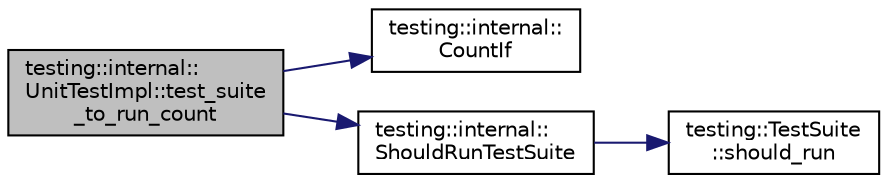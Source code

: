 digraph "testing::internal::UnitTestImpl::test_suite_to_run_count"
{
 // LATEX_PDF_SIZE
  bgcolor="transparent";
  edge [fontname="Helvetica",fontsize="10",labelfontname="Helvetica",labelfontsize="10"];
  node [fontname="Helvetica",fontsize="10",shape=record];
  rankdir="LR";
  Node1 [label="testing::internal::\lUnitTestImpl::test_suite\l_to_run_count",height=0.2,width=0.4,color="black", fillcolor="grey75", style="filled", fontcolor="black",tooltip=" "];
  Node1 -> Node2 [color="midnightblue",fontsize="10",style="solid",fontname="Helvetica"];
  Node2 [label="testing::internal::\lCountIf",height=0.2,width=0.4,color="black",URL="$namespacetesting_1_1internal.html#a1e77a774d910346eff11a86d8df783a5",tooltip=" "];
  Node1 -> Node3 [color="midnightblue",fontsize="10",style="solid",fontname="Helvetica"];
  Node3 [label="testing::internal::\lShouldRunTestSuite",height=0.2,width=0.4,color="black",URL="$namespacetesting_1_1internal.html#abd3f6249dd7872c7b39cd935e2db50d4",tooltip=" "];
  Node3 -> Node4 [color="midnightblue",fontsize="10",style="solid",fontname="Helvetica"];
  Node4 [label="testing::TestSuite\l::should_run",height=0.2,width=0.4,color="black",URL="$classtesting_1_1TestSuite.html#a8f62c17baef80042e0ff03ef5d5e4ba7",tooltip=" "];
}
